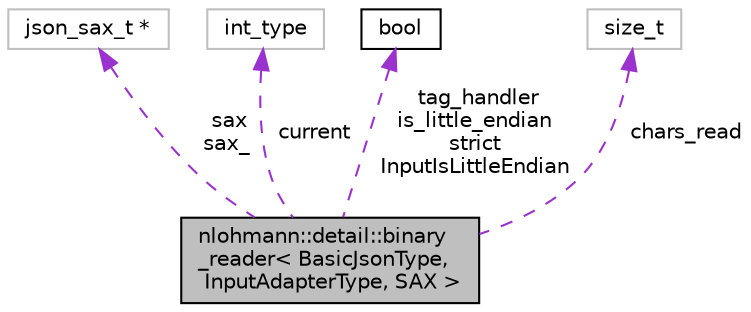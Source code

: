 digraph "nlohmann::detail::binary_reader&lt; BasicJsonType, InputAdapterType, SAX &gt;"
{
 // LATEX_PDF_SIZE
  edge [fontname="Helvetica",fontsize="10",labelfontname="Helvetica",labelfontsize="10"];
  node [fontname="Helvetica",fontsize="10",shape=record];
  Node1 [label="nlohmann::detail::binary\l_reader\< BasicJsonType,\l InputAdapterType, SAX \>",height=0.2,width=0.4,color="black", fillcolor="grey75", style="filled", fontcolor="black",tooltip="deserialization of CBOR, MessagePack, and UBJSON values"];
  Node2 -> Node1 [dir="back",color="darkorchid3",fontsize="10",style="dashed",label=" sax\nsax_" ,fontname="Helvetica"];
  Node2 [label="json_sax_t *",height=0.2,width=0.4,color="grey75", fillcolor="white", style="filled",tooltip=" "];
  Node3 -> Node1 [dir="back",color="darkorchid3",fontsize="10",style="dashed",label=" current" ,fontname="Helvetica"];
  Node3 [label="int_type",height=0.2,width=0.4,color="grey75", fillcolor="white", style="filled",tooltip=" "];
  Node4 -> Node1 [dir="back",color="darkorchid3",fontsize="10",style="dashed",label=" tag_handler\nis_little_endian\nstrict\nInputIsLittleEndian" ,fontname="Helvetica"];
  Node4 [label="bool",height=0.2,width=0.4,color="black", fillcolor="white", style="filled",URL="$classbool.html",tooltip=" "];
  Node5 -> Node1 [dir="back",color="darkorchid3",fontsize="10",style="dashed",label=" chars_read" ,fontname="Helvetica"];
  Node5 [label="size_t",height=0.2,width=0.4,color="grey75", fillcolor="white", style="filled",tooltip=" "];
}
